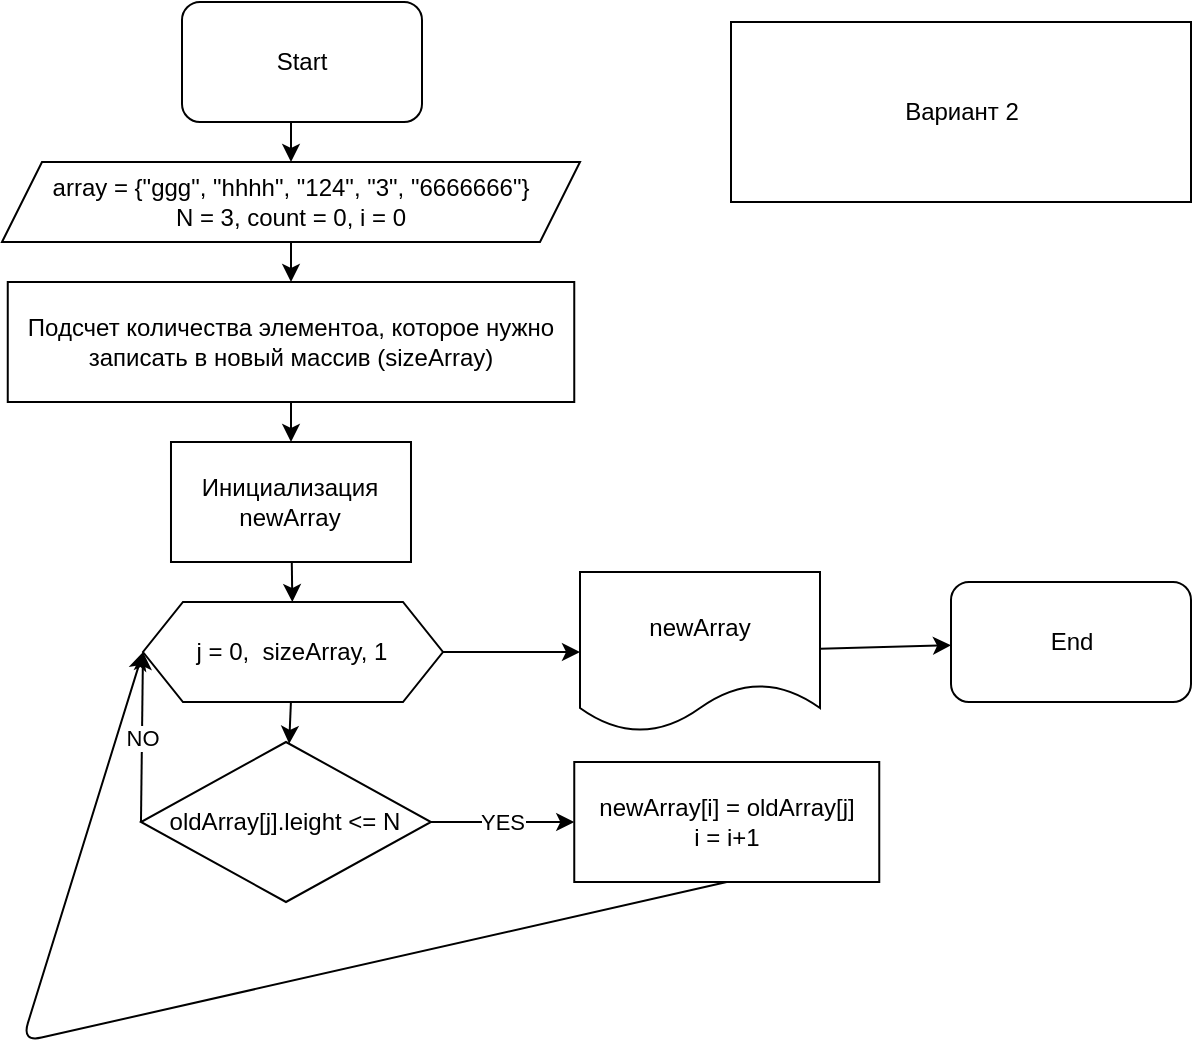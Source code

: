 <mxfile>
    <diagram id="BamizDK4Yck6nGqGALjv" name="Page-1">
        <mxGraphModel dx="878" dy="394" grid="1" gridSize="10" guides="1" tooltips="1" connect="1" arrows="1" fold="1" page="1" pageScale="1" pageWidth="827" pageHeight="1169" math="0" shadow="0">
            <root>
                <mxCell id="0"/>
                <mxCell id="1" parent="0"/>
                <mxCell id="2" value="" style="edgeStyle=none;html=1;" edge="1" parent="1" target="4">
                    <mxGeometry relative="1" as="geometry">
                        <mxPoint x="214.5" y="70" as="sourcePoint"/>
                    </mxGeometry>
                </mxCell>
                <mxCell id="3" value="" style="edgeStyle=none;html=1;" edge="1" parent="1" source="4" target="6">
                    <mxGeometry relative="1" as="geometry"/>
                </mxCell>
                <mxCell id="4" value="array = {&quot;ggg&quot;, &quot;hhhh&quot;, &quot;124&quot;, &quot;3&quot;, &quot;6666666&quot;}&lt;br&gt;N = 3,&amp;nbsp;count = 0, i = 0" style="shape=parallelogram;perimeter=parallelogramPerimeter;whiteSpace=wrap;html=1;fixedSize=1;" vertex="1" parent="1">
                    <mxGeometry x="70" y="90" width="289" height="40" as="geometry"/>
                </mxCell>
                <mxCell id="20" value="" style="edgeStyle=none;html=1;" edge="1" parent="1" source="6" target="19">
                    <mxGeometry relative="1" as="geometry"/>
                </mxCell>
                <mxCell id="6" value="&lt;p&gt;Подсчет количества элементоа, которое нужно записать в новый массив (sizeArray)&lt;/p&gt;" style="whiteSpace=wrap;html=1;" vertex="1" parent="1">
                    <mxGeometry x="72.88" y="150" width="283.25" height="60" as="geometry"/>
                </mxCell>
                <mxCell id="7" value="" style="edgeStyle=none;html=1;" edge="1" parent="1" source="9" target="12">
                    <mxGeometry relative="1" as="geometry"/>
                </mxCell>
                <mxCell id="8" value="" style="edgeStyle=none;html=1;" edge="1" parent="1" source="9" target="15">
                    <mxGeometry relative="1" as="geometry"/>
                </mxCell>
                <mxCell id="9" value="j = 0,&amp;nbsp; sizeArray, 1" style="shape=hexagon;perimeter=hexagonPerimeter2;whiteSpace=wrap;html=1;fixedSize=1;" vertex="1" parent="1">
                    <mxGeometry x="140.49" y="310" width="150" height="50" as="geometry"/>
                </mxCell>
                <mxCell id="10" value="YES" style="edgeStyle=none;html=1;" edge="1" parent="1" source="12" target="13">
                    <mxGeometry relative="1" as="geometry"/>
                </mxCell>
                <mxCell id="11" value="NO" style="edgeStyle=none;html=1;exitX=0;exitY=0.5;exitDx=0;exitDy=0;entryX=0;entryY=0.5;entryDx=0;entryDy=0;" edge="1" parent="1" source="12" target="9">
                    <mxGeometry relative="1" as="geometry"/>
                </mxCell>
                <mxCell id="12" value="oldArray[j].leight &amp;lt;= N" style="rhombus;whiteSpace=wrap;html=1;" vertex="1" parent="1">
                    <mxGeometry x="139.49" y="380" width="145" height="80" as="geometry"/>
                </mxCell>
                <mxCell id="27" style="edgeStyle=none;html=1;exitX=0.5;exitY=1;exitDx=0;exitDy=0;entryX=0;entryY=0.5;entryDx=0;entryDy=0;" edge="1" parent="1" source="13" target="9">
                    <mxGeometry relative="1" as="geometry">
                        <Array as="points">
                            <mxPoint x="80" y="530"/>
                        </Array>
                    </mxGeometry>
                </mxCell>
                <mxCell id="13" value="newArray[i] = oldArray[j]&lt;br&gt;i = i+1" style="whiteSpace=wrap;html=1;" vertex="1" parent="1">
                    <mxGeometry x="356.13" y="390" width="152.5" height="60" as="geometry"/>
                </mxCell>
                <mxCell id="14" value="" style="edgeStyle=none;html=1;" edge="1" parent="1" source="15" target="16">
                    <mxGeometry relative="1" as="geometry"/>
                </mxCell>
                <mxCell id="15" value="newArray" style="shape=document;whiteSpace=wrap;html=1;boundedLbl=1;" vertex="1" parent="1">
                    <mxGeometry x="359" y="295" width="120" height="80" as="geometry"/>
                </mxCell>
                <mxCell id="16" value="End" style="rounded=1;whiteSpace=wrap;html=1;" vertex="1" parent="1">
                    <mxGeometry x="544.5" y="300" width="120" height="60" as="geometry"/>
                </mxCell>
                <mxCell id="17" value="Вариант 2" style="rounded=0;whiteSpace=wrap;html=1;" vertex="1" parent="1">
                    <mxGeometry x="434.5" y="20" width="230" height="90" as="geometry"/>
                </mxCell>
                <mxCell id="18" value="Start" style="rounded=1;whiteSpace=wrap;html=1;" vertex="1" parent="1">
                    <mxGeometry x="160" y="10" width="120" height="60" as="geometry"/>
                </mxCell>
                <mxCell id="21" value="" style="edgeStyle=none;html=1;" edge="1" parent="1" source="19" target="9">
                    <mxGeometry relative="1" as="geometry"/>
                </mxCell>
                <mxCell id="19" value="Инициализация newArray" style="whiteSpace=wrap;html=1;" vertex="1" parent="1">
                    <mxGeometry x="154.495" y="230" width="120" height="60" as="geometry"/>
                </mxCell>
            </root>
        </mxGraphModel>
    </diagram>
</mxfile>